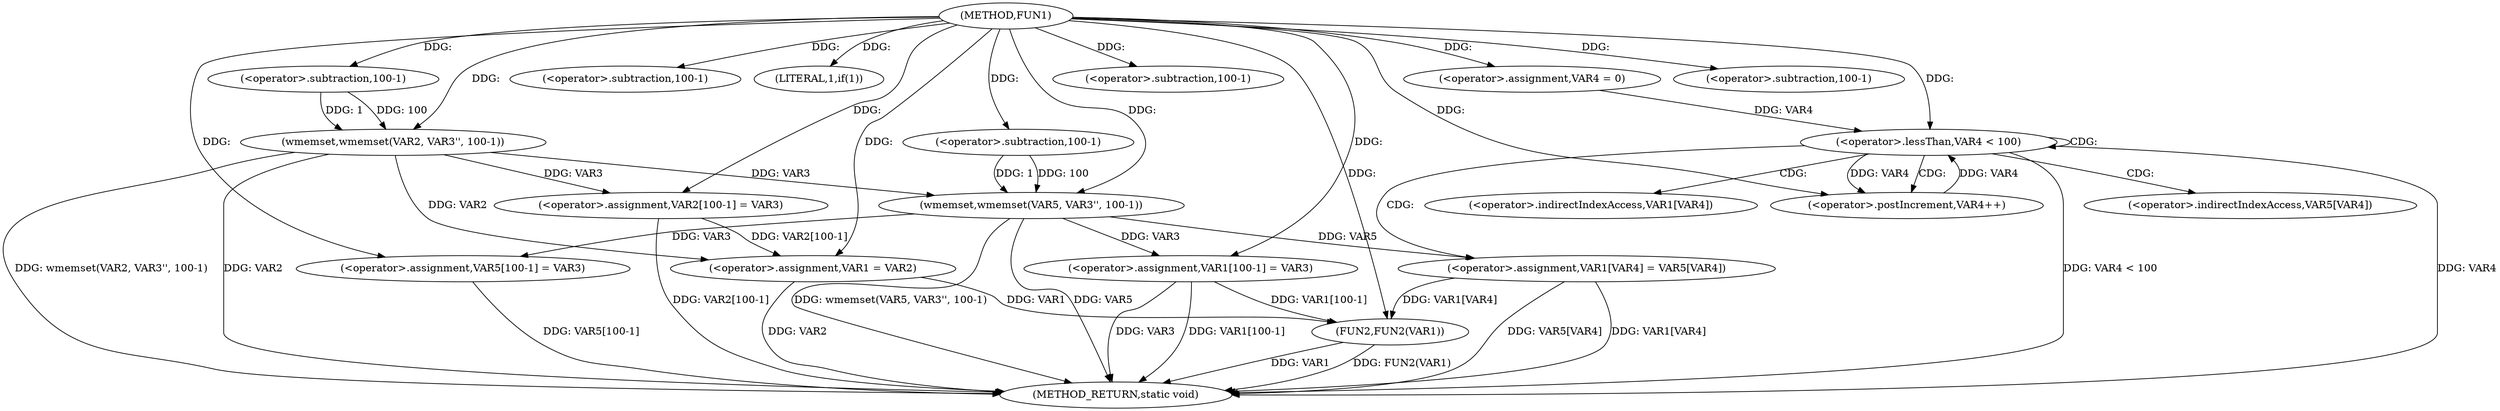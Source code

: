 digraph FUN1 {  
"1000100" [label = "(METHOD,FUN1)" ]
"1000165" [label = "(METHOD_RETURN,static void)" ]
"1000104" [label = "(wmemset,wmemset(VAR2, VAR3'', 100-1))" ]
"1000107" [label = "(<operator>.subtraction,100-1)" ]
"1000110" [label = "(<operator>.assignment,VAR2[100-1] = VAR3)" ]
"1000113" [label = "(<operator>.subtraction,100-1)" ]
"1000118" [label = "(LITERAL,1,if(1))" ]
"1000120" [label = "(<operator>.assignment,VAR1 = VAR2)" ]
"1000126" [label = "(wmemset,wmemset(VAR5, VAR3'', 100-1))" ]
"1000129" [label = "(<operator>.subtraction,100-1)" ]
"1000132" [label = "(<operator>.assignment,VAR5[100-1] = VAR3)" ]
"1000135" [label = "(<operator>.subtraction,100-1)" ]
"1000140" [label = "(<operator>.assignment,VAR4 = 0)" ]
"1000143" [label = "(<operator>.lessThan,VAR4 < 100)" ]
"1000146" [label = "(<operator>.postIncrement,VAR4++)" ]
"1000149" [label = "(<operator>.assignment,VAR1[VAR4] = VAR5[VAR4])" ]
"1000156" [label = "(<operator>.assignment,VAR1[100-1] = VAR3)" ]
"1000159" [label = "(<operator>.subtraction,100-1)" ]
"1000163" [label = "(FUN2,FUN2(VAR1))" ]
"1000150" [label = "(<operator>.indirectIndexAccess,VAR1[VAR4])" ]
"1000153" [label = "(<operator>.indirectIndexAccess,VAR5[VAR4])" ]
  "1000156" -> "1000165"  [ label = "DDG: VAR1[100-1]"] 
  "1000104" -> "1000165"  [ label = "DDG: wmemset(VAR2, VAR3'', 100-1)"] 
  "1000104" -> "1000165"  [ label = "DDG: VAR2"] 
  "1000143" -> "1000165"  [ label = "DDG: VAR4"] 
  "1000132" -> "1000165"  [ label = "DDG: VAR5[100-1]"] 
  "1000149" -> "1000165"  [ label = "DDG: VAR1[VAR4]"] 
  "1000110" -> "1000165"  [ label = "DDG: VAR2[100-1]"] 
  "1000163" -> "1000165"  [ label = "DDG: VAR1"] 
  "1000126" -> "1000165"  [ label = "DDG: wmemset(VAR5, VAR3'', 100-1)"] 
  "1000126" -> "1000165"  [ label = "DDG: VAR5"] 
  "1000149" -> "1000165"  [ label = "DDG: VAR5[VAR4]"] 
  "1000143" -> "1000165"  [ label = "DDG: VAR4 < 100"] 
  "1000120" -> "1000165"  [ label = "DDG: VAR2"] 
  "1000163" -> "1000165"  [ label = "DDG: FUN2(VAR1)"] 
  "1000156" -> "1000165"  [ label = "DDG: VAR3"] 
  "1000100" -> "1000104"  [ label = "DDG: "] 
  "1000107" -> "1000104"  [ label = "DDG: 100"] 
  "1000107" -> "1000104"  [ label = "DDG: 1"] 
  "1000100" -> "1000107"  [ label = "DDG: "] 
  "1000104" -> "1000110"  [ label = "DDG: VAR3"] 
  "1000100" -> "1000110"  [ label = "DDG: "] 
  "1000100" -> "1000113"  [ label = "DDG: "] 
  "1000100" -> "1000118"  [ label = "DDG: "] 
  "1000104" -> "1000120"  [ label = "DDG: VAR2"] 
  "1000110" -> "1000120"  [ label = "DDG: VAR2[100-1]"] 
  "1000100" -> "1000120"  [ label = "DDG: "] 
  "1000100" -> "1000126"  [ label = "DDG: "] 
  "1000104" -> "1000126"  [ label = "DDG: VAR3"] 
  "1000129" -> "1000126"  [ label = "DDG: 100"] 
  "1000129" -> "1000126"  [ label = "DDG: 1"] 
  "1000100" -> "1000129"  [ label = "DDG: "] 
  "1000126" -> "1000132"  [ label = "DDG: VAR3"] 
  "1000100" -> "1000132"  [ label = "DDG: "] 
  "1000100" -> "1000135"  [ label = "DDG: "] 
  "1000100" -> "1000140"  [ label = "DDG: "] 
  "1000140" -> "1000143"  [ label = "DDG: VAR4"] 
  "1000146" -> "1000143"  [ label = "DDG: VAR4"] 
  "1000100" -> "1000143"  [ label = "DDG: "] 
  "1000143" -> "1000146"  [ label = "DDG: VAR4"] 
  "1000100" -> "1000146"  [ label = "DDG: "] 
  "1000126" -> "1000149"  [ label = "DDG: VAR5"] 
  "1000100" -> "1000156"  [ label = "DDG: "] 
  "1000126" -> "1000156"  [ label = "DDG: VAR3"] 
  "1000100" -> "1000159"  [ label = "DDG: "] 
  "1000156" -> "1000163"  [ label = "DDG: VAR1[100-1]"] 
  "1000120" -> "1000163"  [ label = "DDG: VAR1"] 
  "1000149" -> "1000163"  [ label = "DDG: VAR1[VAR4]"] 
  "1000100" -> "1000163"  [ label = "DDG: "] 
  "1000143" -> "1000153"  [ label = "CDG: "] 
  "1000143" -> "1000150"  [ label = "CDG: "] 
  "1000143" -> "1000146"  [ label = "CDG: "] 
  "1000143" -> "1000143"  [ label = "CDG: "] 
  "1000143" -> "1000149"  [ label = "CDG: "] 
}

